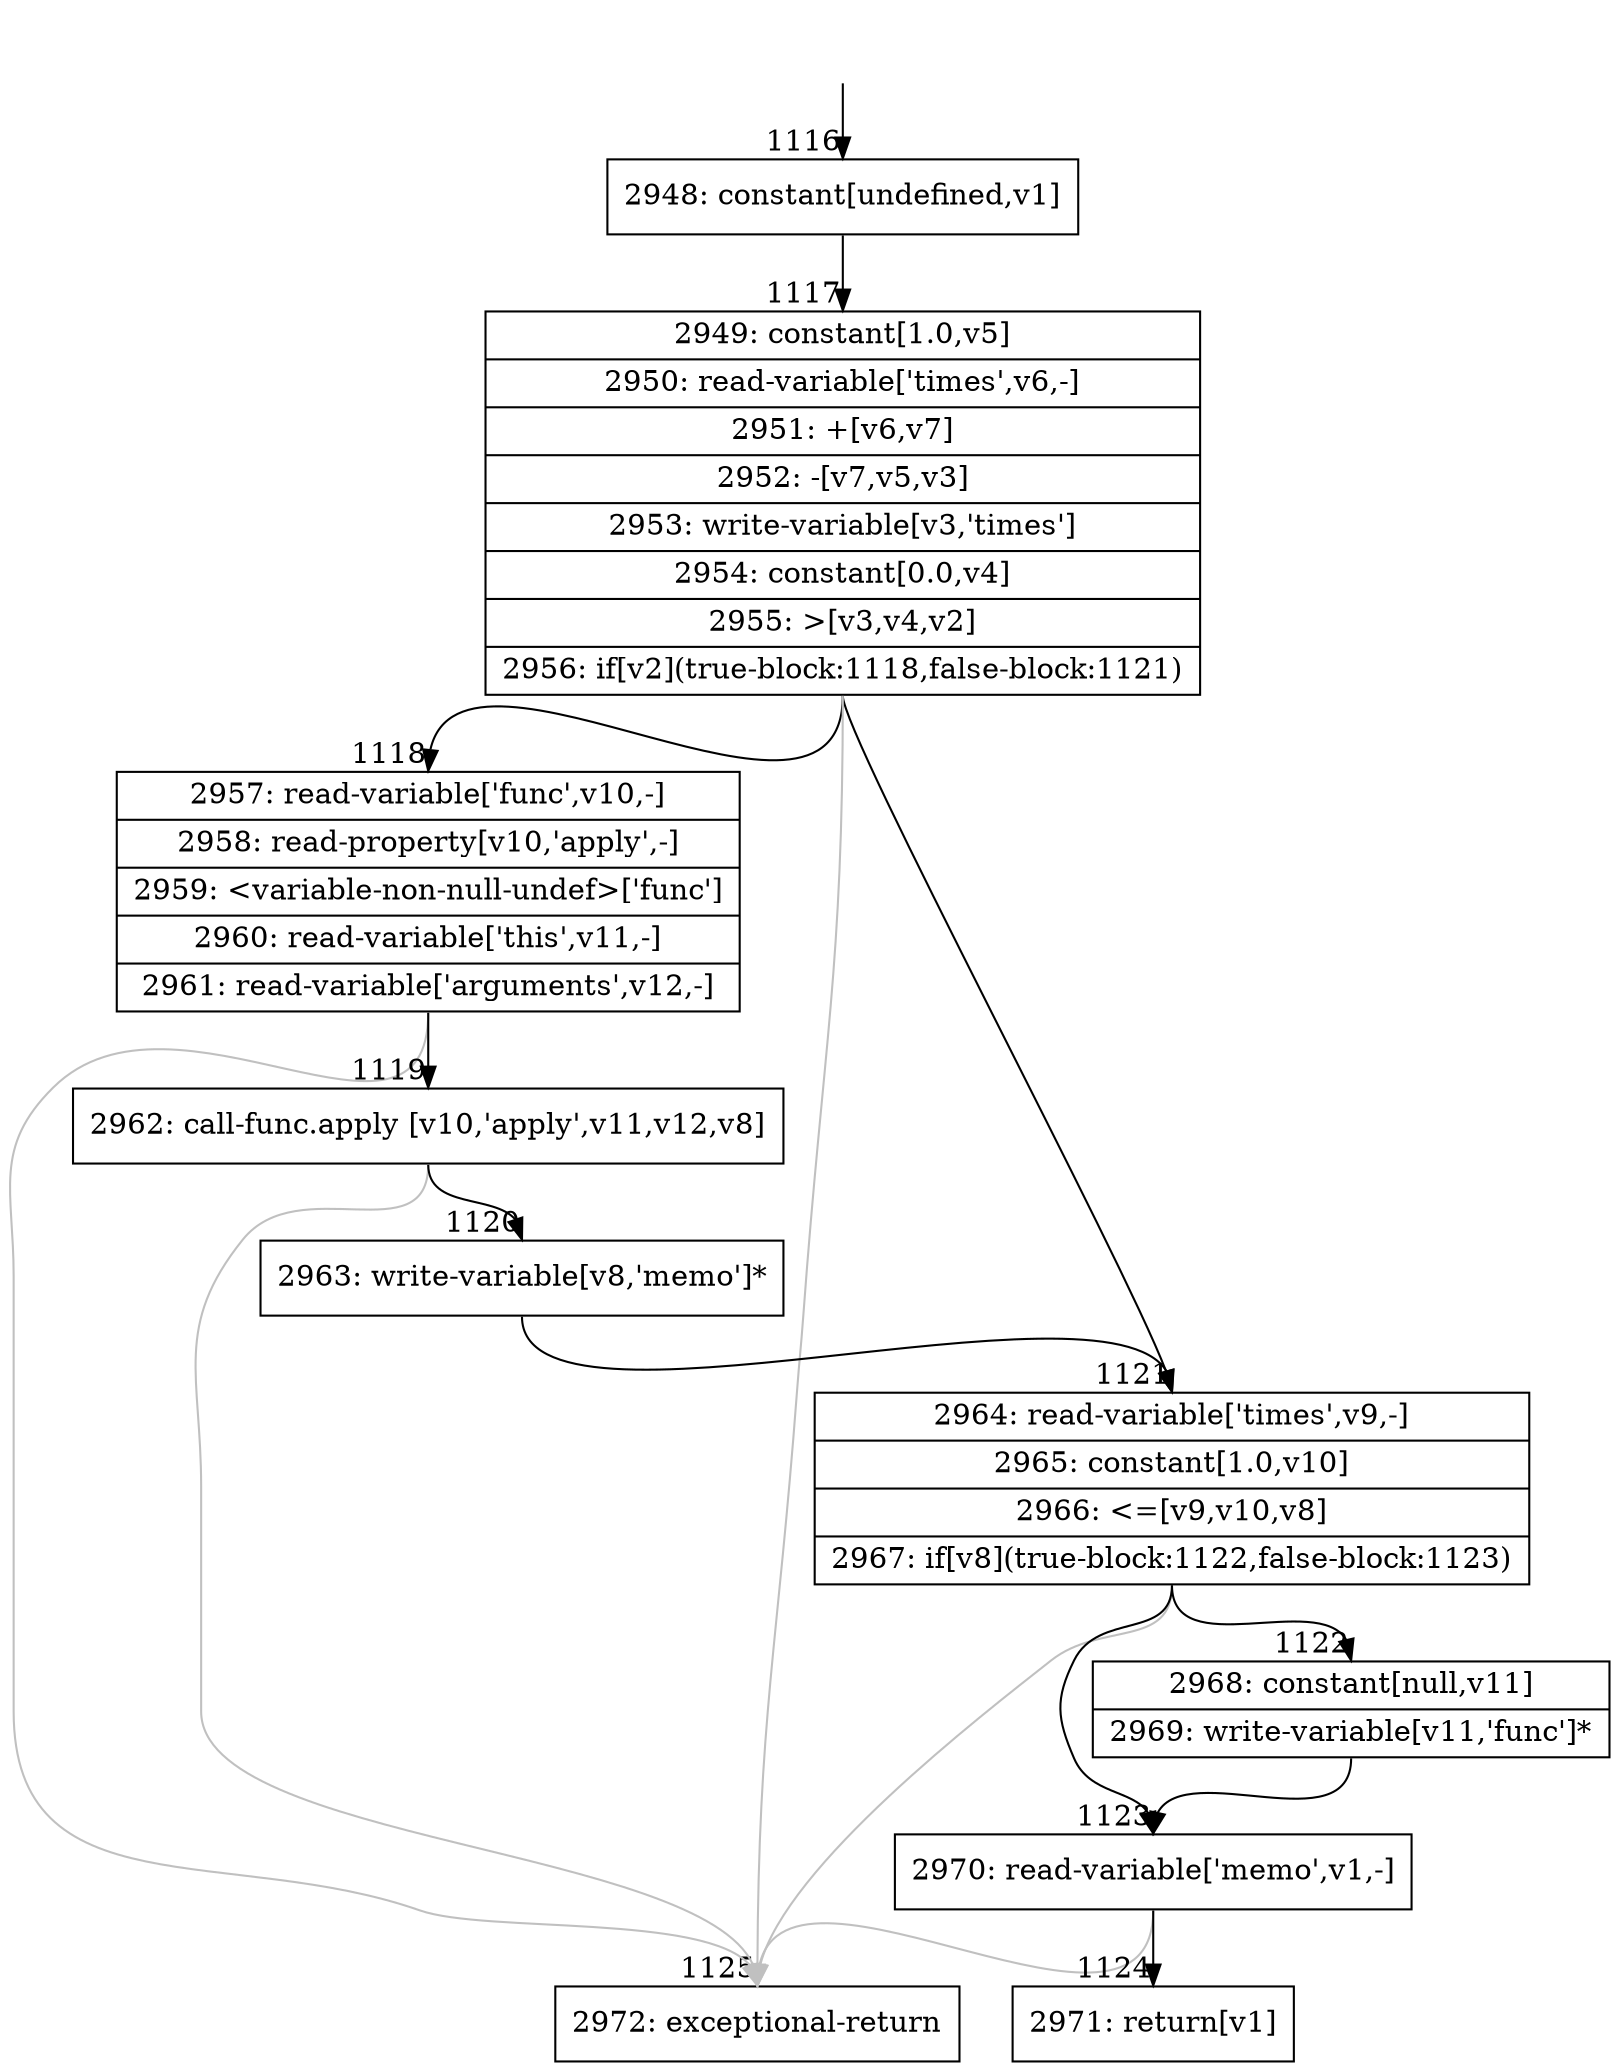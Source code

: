 digraph {
rankdir="TD"
BB_entry97[shape=none,label=""];
BB_entry97 -> BB1116 [tailport=s, headport=n, headlabel="    1116"]
BB1116 [shape=record label="{2948: constant[undefined,v1]}" ] 
BB1116 -> BB1117 [tailport=s, headport=n, headlabel="      1117"]
BB1117 [shape=record label="{2949: constant[1.0,v5]|2950: read-variable['times',v6,-]|2951: +[v6,v7]|2952: -[v7,v5,v3]|2953: write-variable[v3,'times']|2954: constant[0.0,v4]|2955: \>[v3,v4,v2]|2956: if[v2](true-block:1118,false-block:1121)}" ] 
BB1117 -> BB1118 [tailport=s, headport=n, headlabel="      1118"]
BB1117 -> BB1121 [tailport=s, headport=n, headlabel="      1121"]
BB1117 -> BB1125 [tailport=s, headport=n, color=gray, headlabel="      1125"]
BB1118 [shape=record label="{2957: read-variable['func',v10,-]|2958: read-property[v10,'apply',-]|2959: \<variable-non-null-undef\>['func']|2960: read-variable['this',v11,-]|2961: read-variable['arguments',v12,-]}" ] 
BB1118 -> BB1119 [tailport=s, headport=n, headlabel="      1119"]
BB1118 -> BB1125 [tailport=s, headport=n, color=gray]
BB1119 [shape=record label="{2962: call-func.apply [v10,'apply',v11,v12,v8]}" ] 
BB1119 -> BB1120 [tailport=s, headport=n, headlabel="      1120"]
BB1119 -> BB1125 [tailport=s, headport=n, color=gray]
BB1120 [shape=record label="{2963: write-variable[v8,'memo']*}" ] 
BB1120 -> BB1121 [tailport=s, headport=n]
BB1121 [shape=record label="{2964: read-variable['times',v9,-]|2965: constant[1.0,v10]|2966: \<=[v9,v10,v8]|2967: if[v8](true-block:1122,false-block:1123)}" ] 
BB1121 -> BB1122 [tailport=s, headport=n, headlabel="      1122"]
BB1121 -> BB1123 [tailport=s, headport=n, headlabel="      1123"]
BB1121 -> BB1125 [tailport=s, headport=n, color=gray]
BB1122 [shape=record label="{2968: constant[null,v11]|2969: write-variable[v11,'func']*}" ] 
BB1122 -> BB1123 [tailport=s, headport=n]
BB1123 [shape=record label="{2970: read-variable['memo',v1,-]}" ] 
BB1123 -> BB1124 [tailport=s, headport=n, headlabel="      1124"]
BB1123 -> BB1125 [tailport=s, headport=n, color=gray]
BB1124 [shape=record label="{2971: return[v1]}" ] 
BB1125 [shape=record label="{2972: exceptional-return}" ] 
//#$~ 897
}
